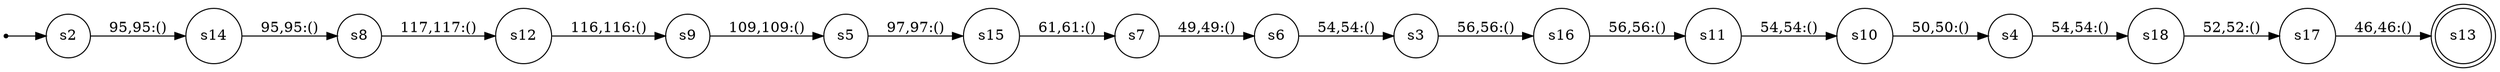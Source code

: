 
      digraph G {
        rankdir=LR;
        init [shape=point];
        node [shape = doublecircle];
        s13
        node [shape = circle];
        init -> s2;
        s18 -> s17 [label = "52,52:()"]
        s17 -> s13 [label = "46,46:()"]
        s16 -> s11 [label = "56,56:()"]
        s15 -> s7 [label = "61,61:()"]
        s14 -> s8 [label = "95,95:()"]
        s12 -> s9 [label = "116,116:()"]
        s11 -> s10 [label = "54,54:()"]
        s10 -> s4 [label = "50,50:()"]
        s9 -> s5 [label = "109,109:()"]
        s8 -> s12 [label = "117,117:()"]
        s7 -> s6 [label = "49,49:()"]
        s6 -> s3 [label = "54,54:()"]
        s5 -> s15 [label = "97,97:()"]
        s4 -> s18 [label = "54,54:()"]
        s3 -> s16 [label = "56,56:()"]
        s2 -> s14 [label = "95,95:()"]}